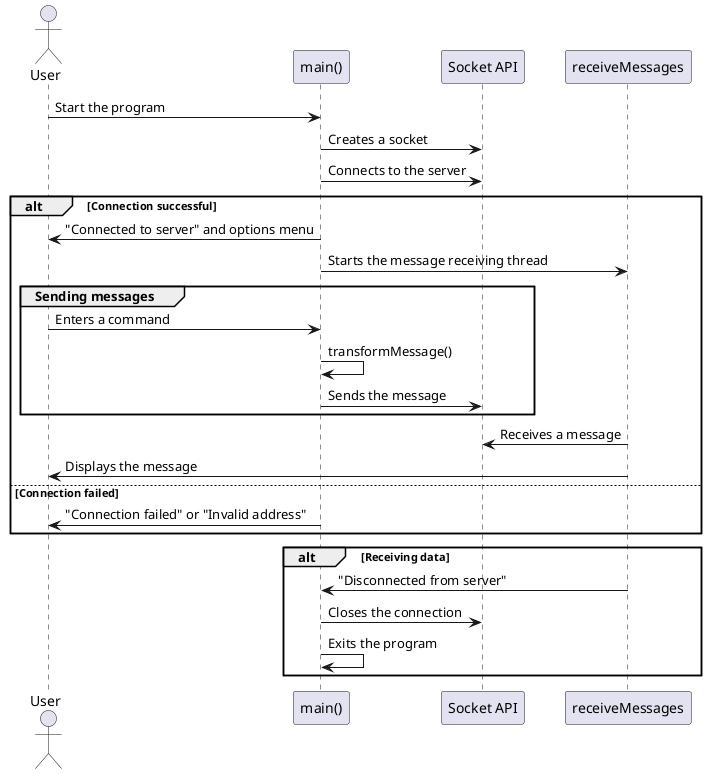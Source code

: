 @startuml

actor User as "User"
participant Main as "main()"
participant Socket as "Socket API"
participant "receiveMessages" as Receiver

User -> Main: Start the program
Main -> Socket: Creates a socket
Main -> Socket: Connects to the server
alt Connection successful
    Main -> User: "Connected to server" and options menu
    Main -> Receiver: Starts the message receiving thread
    group Sending messages
        User -> Main: Enters a command
        Main -> Main: transformMessage()
        Main -> Socket: Sends the message
    end
    Receiver -> Socket: Receives a message
    Receiver -> User: Displays the message
else Connection failed
    Main -> User: "Connection failed" or "Invalid address"
end

alt Receiving data
    Receiver -> Main: "Disconnected from server"
    Main -> Socket: Closes the connection
    Main -> Main: Exits the program
end

@enduml